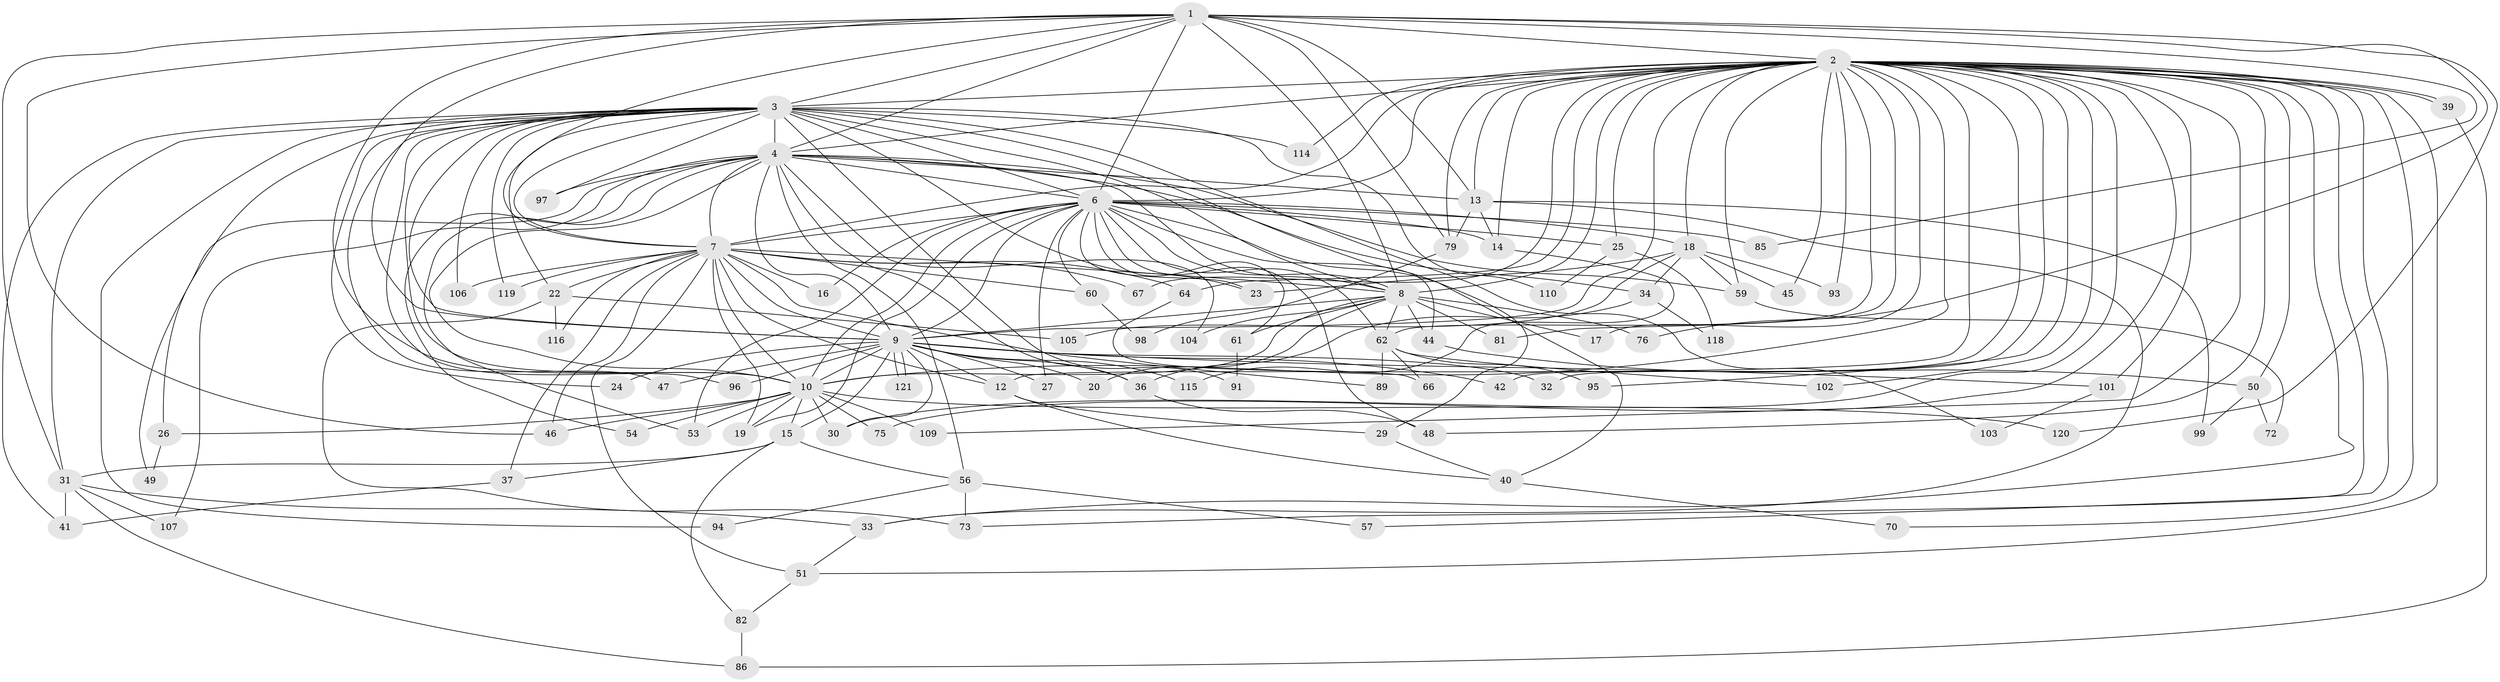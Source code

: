 // Generated by graph-tools (version 1.1) at 2025/51/02/27/25 19:51:49]
// undirected, 90 vertices, 218 edges
graph export_dot {
graph [start="1"]
  node [color=gray90,style=filled];
  1 [super="+77"];
  2 [super="+5"];
  3 [super="+11"];
  4 [super="+87"];
  6 [super="+58"];
  7 [super="+43"];
  8 [super="+28"];
  9 [super="+63"];
  10 [super="+52"];
  12 [super="+68"];
  13 [super="+65"];
  14 [super="+38"];
  15;
  16;
  17;
  18 [super="+21"];
  19 [super="+108"];
  20;
  22;
  23 [super="+80"];
  24;
  25 [super="+100"];
  26;
  27;
  29;
  30 [super="+35"];
  31 [super="+84"];
  32;
  33 [super="+92"];
  34;
  36 [super="+88"];
  37 [super="+71"];
  39 [super="+117"];
  40 [super="+69"];
  41;
  42;
  44;
  45;
  46 [super="+55"];
  47;
  48 [super="+90"];
  49;
  50;
  51 [super="+111"];
  53 [super="+113"];
  54;
  56 [super="+112"];
  57;
  59 [super="+74"];
  60;
  61;
  62 [super="+78"];
  64;
  66;
  67;
  70;
  72;
  73;
  75;
  76;
  79 [super="+83"];
  81;
  82;
  85;
  86;
  89;
  91;
  93;
  94;
  95;
  96;
  97;
  98;
  99;
  101;
  102;
  103;
  104;
  105;
  106;
  107;
  109;
  110;
  114;
  115;
  116;
  118;
  119;
  120;
  121;
  1 -- 2 [weight=2];
  1 -- 3;
  1 -- 4;
  1 -- 6;
  1 -- 7;
  1 -- 8;
  1 -- 9 [weight=2];
  1 -- 10;
  1 -- 13;
  1 -- 76;
  1 -- 85;
  1 -- 120;
  1 -- 31;
  1 -- 79;
  1 -- 46;
  2 -- 3 [weight=2];
  2 -- 4 [weight=2];
  2 -- 6 [weight=2];
  2 -- 7 [weight=2];
  2 -- 8 [weight=2];
  2 -- 9 [weight=2];
  2 -- 10 [weight=3];
  2 -- 18 [weight=2];
  2 -- 25;
  2 -- 32;
  2 -- 39;
  2 -- 39;
  2 -- 45;
  2 -- 48;
  2 -- 57;
  2 -- 59;
  2 -- 62;
  2 -- 67;
  2 -- 70;
  2 -- 73;
  2 -- 75;
  2 -- 81;
  2 -- 93;
  2 -- 101;
  2 -- 114;
  2 -- 79;
  2 -- 64;
  2 -- 13;
  2 -- 14;
  2 -- 17;
  2 -- 95;
  2 -- 102;
  2 -- 42;
  2 -- 109;
  2 -- 50;
  2 -- 51;
  2 -- 33;
  2 -- 12;
  2 -- 30;
  3 -- 4;
  3 -- 6 [weight=3];
  3 -- 7;
  3 -- 8 [weight=2];
  3 -- 9;
  3 -- 10;
  3 -- 22;
  3 -- 24;
  3 -- 26;
  3 -- 29;
  3 -- 31;
  3 -- 41;
  3 -- 47;
  3 -- 91;
  3 -- 94;
  3 -- 96;
  3 -- 103;
  3 -- 106;
  3 -- 110;
  3 -- 114;
  3 -- 119;
  3 -- 97;
  3 -- 23;
  4 -- 6;
  4 -- 7;
  4 -- 8;
  4 -- 9 [weight=2];
  4 -- 10;
  4 -- 34;
  4 -- 36;
  4 -- 49;
  4 -- 54;
  4 -- 56 [weight=2];
  4 -- 59;
  4 -- 97;
  4 -- 104;
  4 -- 107;
  4 -- 13;
  4 -- 53;
  6 -- 7;
  6 -- 8;
  6 -- 9;
  6 -- 10;
  6 -- 14;
  6 -- 16;
  6 -- 18;
  6 -- 23;
  6 -- 25 [weight=2];
  6 -- 27;
  6 -- 40;
  6 -- 44;
  6 -- 48;
  6 -- 53;
  6 -- 60;
  6 -- 61;
  6 -- 85;
  6 -- 62;
  6 -- 19;
  7 -- 8;
  7 -- 9 [weight=2];
  7 -- 10;
  7 -- 12;
  7 -- 16;
  7 -- 19;
  7 -- 22;
  7 -- 37;
  7 -- 46;
  7 -- 60;
  7 -- 64;
  7 -- 67;
  7 -- 116;
  7 -- 119;
  7 -- 89;
  7 -- 51;
  7 -- 106;
  8 -- 9;
  8 -- 10;
  8 -- 17;
  8 -- 20;
  8 -- 44;
  8 -- 61;
  8 -- 62;
  8 -- 76;
  8 -- 81;
  8 -- 104;
  9 -- 10;
  9 -- 12;
  9 -- 15;
  9 -- 20;
  9 -- 24;
  9 -- 27;
  9 -- 30;
  9 -- 32;
  9 -- 36;
  9 -- 42;
  9 -- 47;
  9 -- 96;
  9 -- 101;
  9 -- 115;
  9 -- 121;
  9 -- 121;
  10 -- 15;
  10 -- 19;
  10 -- 26;
  10 -- 30;
  10 -- 46;
  10 -- 53;
  10 -- 54;
  10 -- 75;
  10 -- 120;
  10 -- 109;
  12 -- 29;
  12 -- 40;
  13 -- 14;
  13 -- 33;
  13 -- 79;
  13 -- 99;
  14 -- 115;
  15 -- 31;
  15 -- 37;
  15 -- 56;
  15 -- 82;
  18 -- 34;
  18 -- 45;
  18 -- 93;
  18 -- 105;
  18 -- 23;
  18 -- 59;
  22 -- 73;
  22 -- 105;
  22 -- 116;
  25 -- 110;
  25 -- 118;
  26 -- 49;
  29 -- 40;
  31 -- 33;
  31 -- 41;
  31 -- 86;
  31 -- 107;
  33 -- 51;
  34 -- 118;
  34 -- 36;
  36 -- 48;
  37 -- 41;
  39 -- 86;
  40 -- 70;
  44 -- 50;
  50 -- 72;
  50 -- 99;
  51 -- 82;
  56 -- 57;
  56 -- 94;
  56 -- 73;
  59 -- 72;
  60 -- 98;
  61 -- 91;
  62 -- 66;
  62 -- 89;
  62 -- 95;
  62 -- 102;
  64 -- 66;
  79 -- 98;
  82 -- 86;
  101 -- 103;
}

